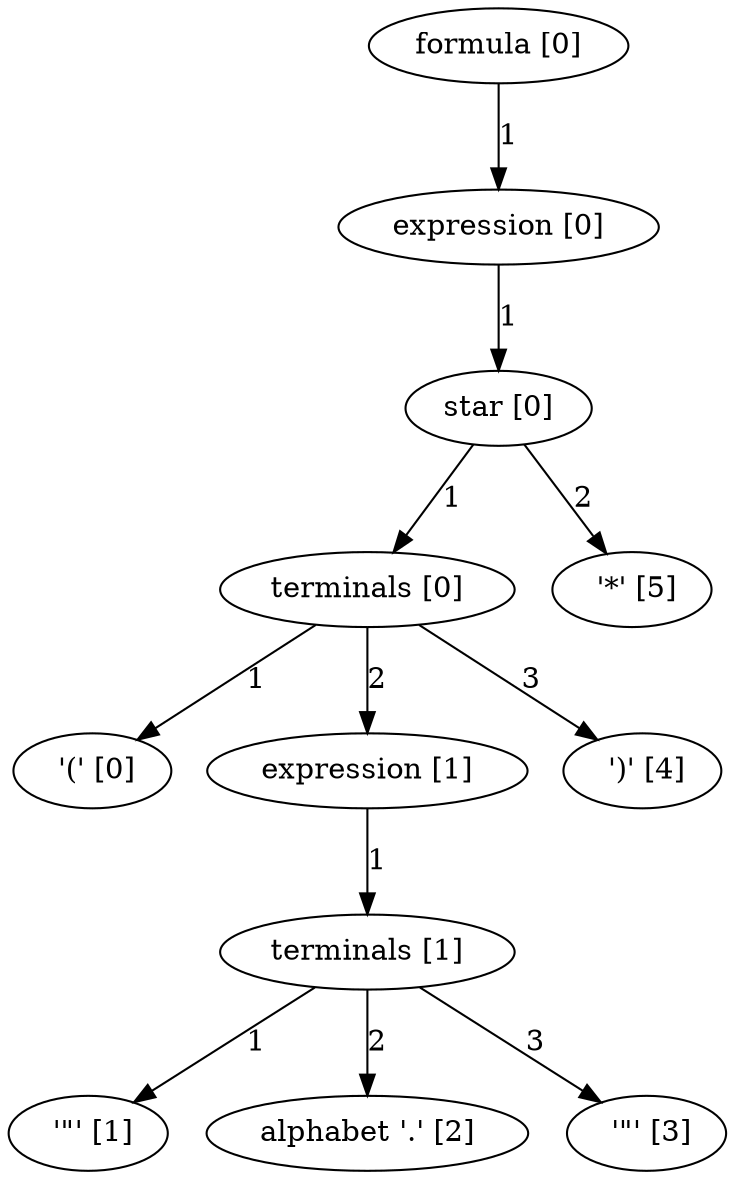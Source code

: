 digraph arpeggio_graph {
139739028096000 [label="formula [0]"];
139739028096000->139739028139816 [label="1"]

139739028139816 [label="expression [0]"];
139739028139816->139739028139680 [label="1"]

139739028139680 [label="star [0]"];
139739028139680->139739028139544 [label="1"]

139739028139544 [label="terminals [0]"];
139739028139544->139739028187512 [label="1"]

139739028187512 [label=" '(' [0]"];
139739028139544->139739028139408 [label="2"]

139739028139408 [label="expression [1]"];
139739028139408->139739028138864 [label="1"]

139739028138864 [label="terminals [1]"];
139739028138864->139739028188968 [label="1"]

139739028188968 [label=" '\"' [1]"];
139739028138864->139739028189080 [label="2"]

139739028189080 [label="alphabet '.' [2]"];
139739028138864->139739028213832 [label="3"]

139739028213832 [label=" '\"' [3]"];
139739028139544->139739028213944 [label="3"]

139739028213944 [label=" ')' [4]"];
139739028139680->139739028214056 [label="2"]

139739028214056 [label=" '*' [5]"];
}